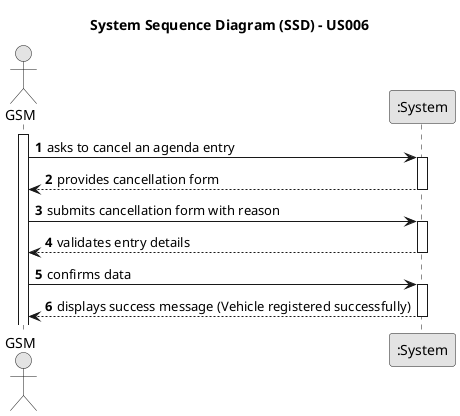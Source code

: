 @startuml
skinparam monochrome true
skinparam packageStyle rectangle
skinparam shadowing false

title System Sequence Diagram (SSD) - US006

autonumber

actor "GSM" as GSM
participant ":System" as System

activate GSM

    GSM -> System : asks to cancel an agenda entry
    activate System

        System --> GSM : provides cancellation form
    deactivate System

    GSM -> System : submits cancellation form with reason

    activate System

        System --> GSM : validates entry details
    deactivate System

    GSM -> System : confirms data
    activate System

        System --> GSM :  displays success message (Vehicle registered successfully)
    deactivate System

@enduml